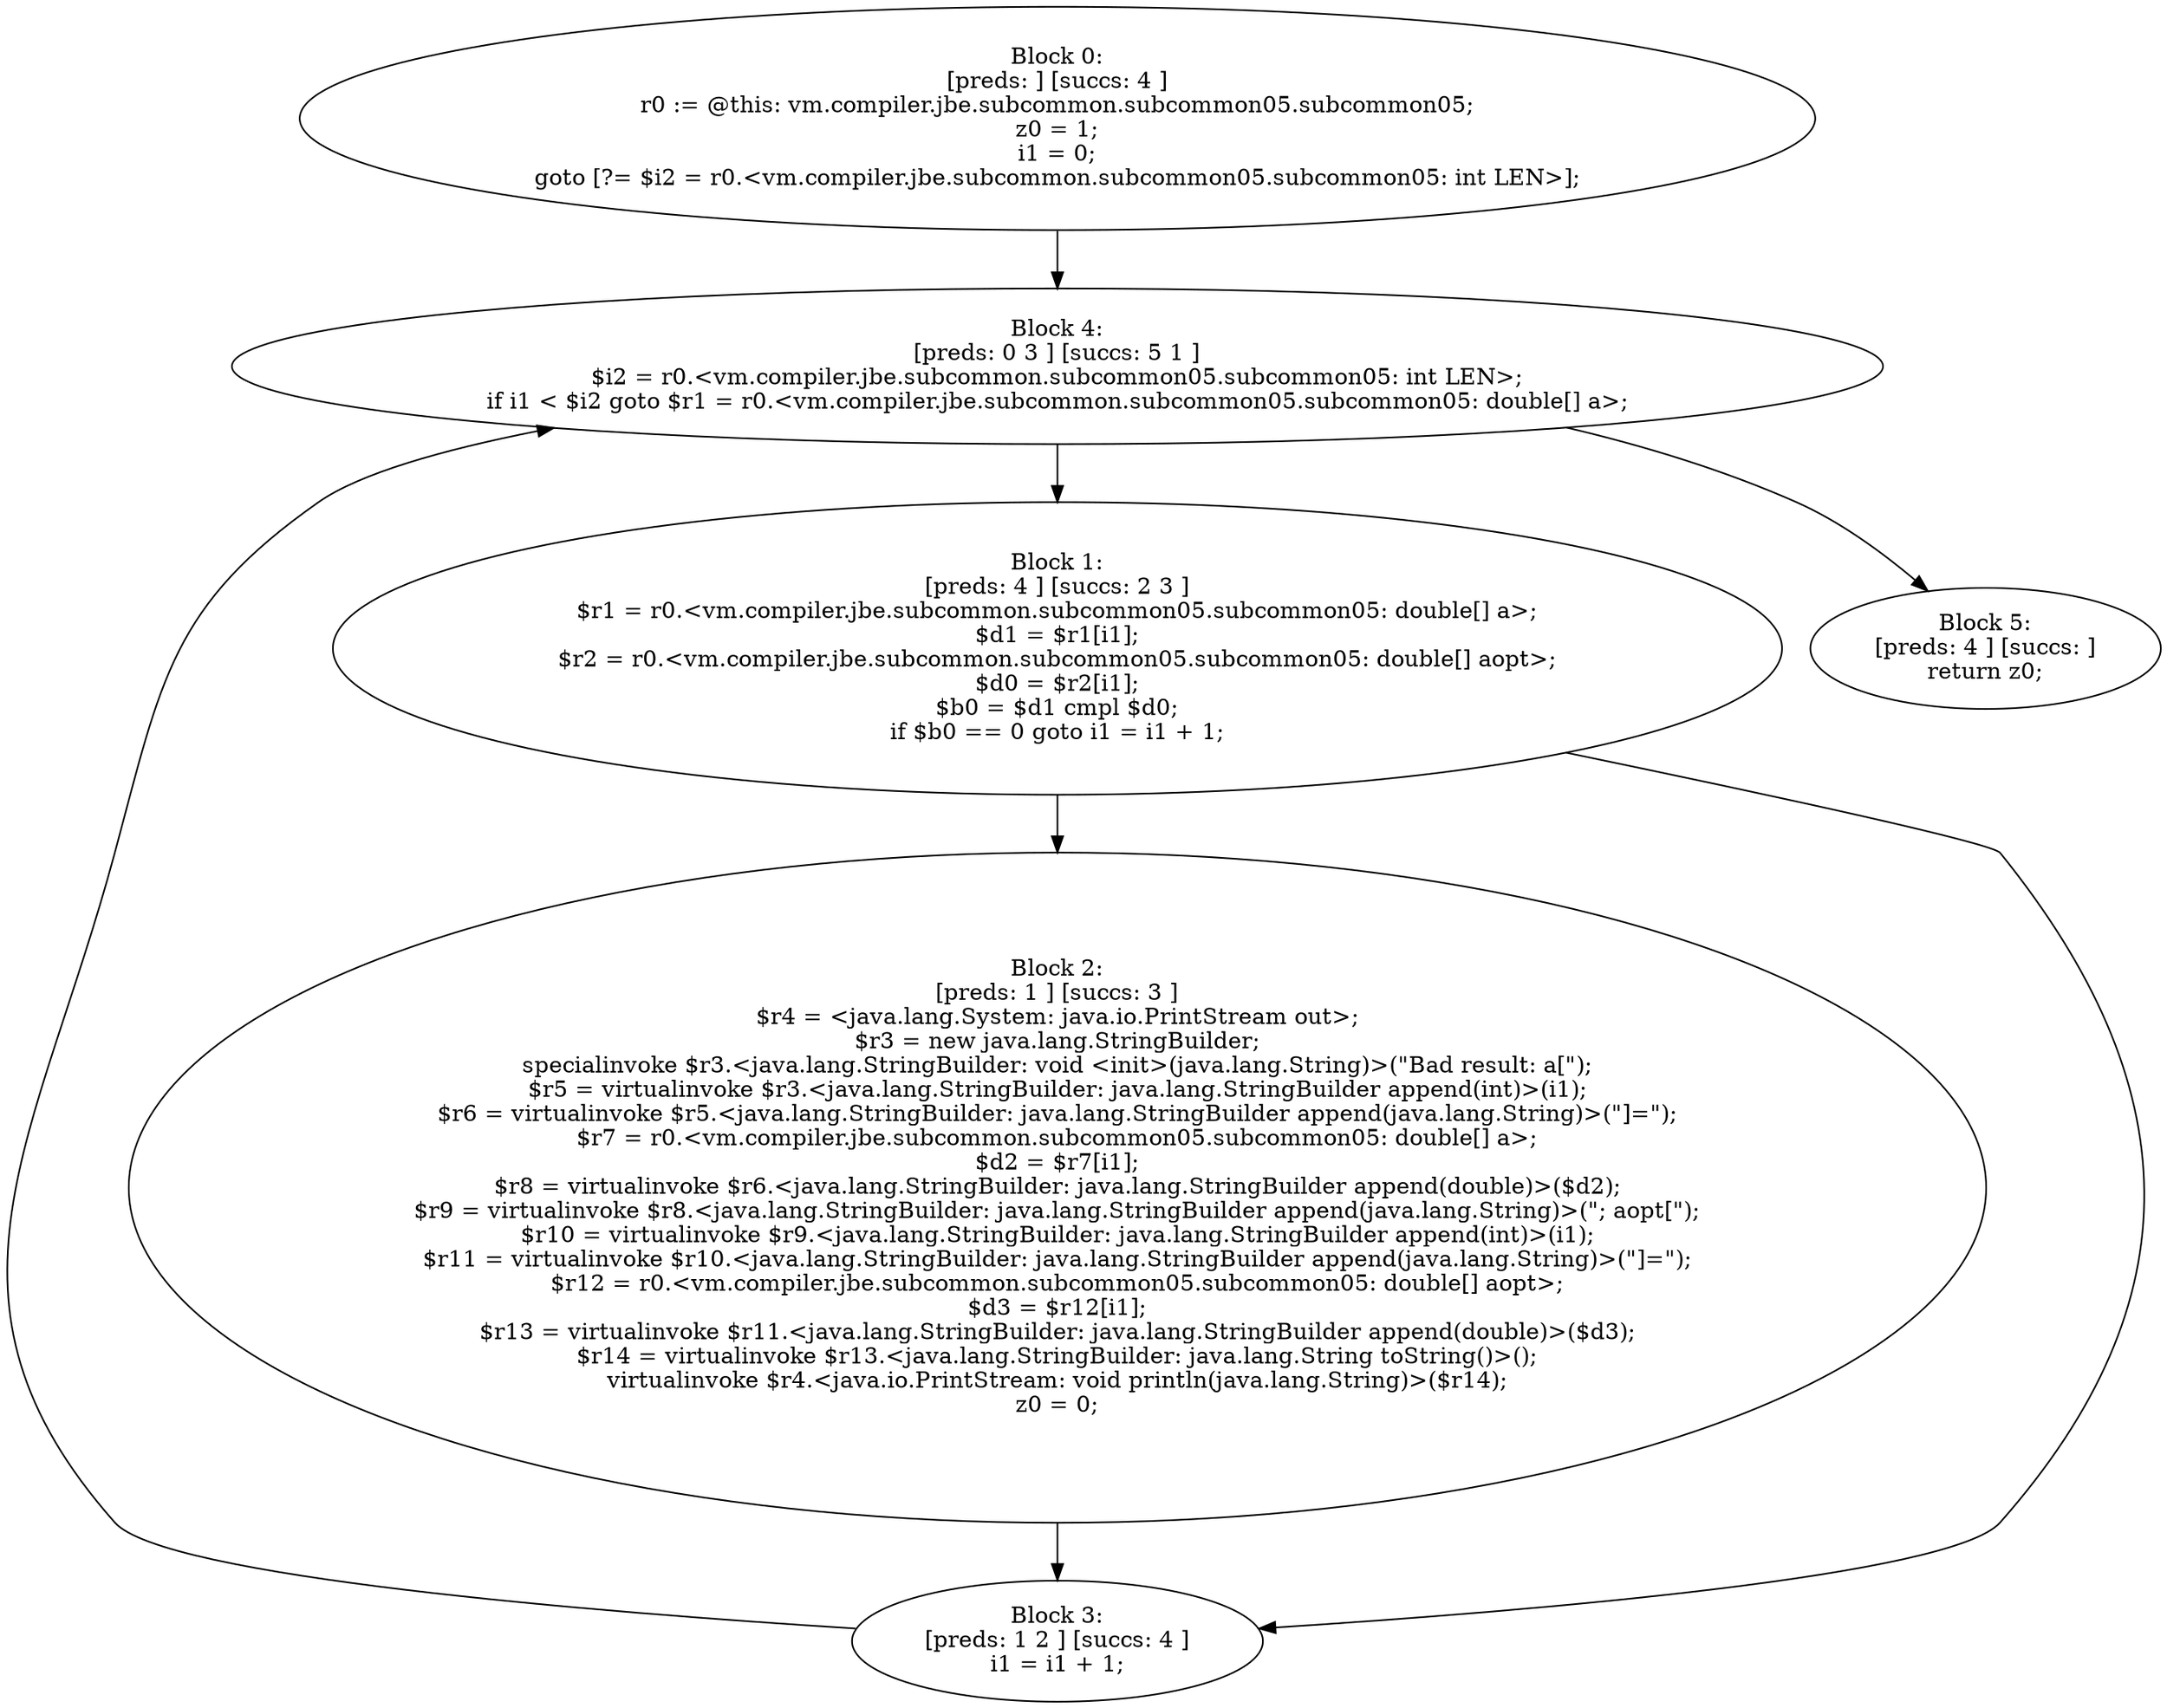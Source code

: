 digraph "unitGraph" {
    "Block 0:
[preds: ] [succs: 4 ]
r0 := @this: vm.compiler.jbe.subcommon.subcommon05.subcommon05;
z0 = 1;
i1 = 0;
goto [?= $i2 = r0.<vm.compiler.jbe.subcommon.subcommon05.subcommon05: int LEN>];
"
    "Block 1:
[preds: 4 ] [succs: 2 3 ]
$r1 = r0.<vm.compiler.jbe.subcommon.subcommon05.subcommon05: double[] a>;
$d1 = $r1[i1];
$r2 = r0.<vm.compiler.jbe.subcommon.subcommon05.subcommon05: double[] aopt>;
$d0 = $r2[i1];
$b0 = $d1 cmpl $d0;
if $b0 == 0 goto i1 = i1 + 1;
"
    "Block 2:
[preds: 1 ] [succs: 3 ]
$r4 = <java.lang.System: java.io.PrintStream out>;
$r3 = new java.lang.StringBuilder;
specialinvoke $r3.<java.lang.StringBuilder: void <init>(java.lang.String)>(\"Bad result: a[\");
$r5 = virtualinvoke $r3.<java.lang.StringBuilder: java.lang.StringBuilder append(int)>(i1);
$r6 = virtualinvoke $r5.<java.lang.StringBuilder: java.lang.StringBuilder append(java.lang.String)>(\"]=\");
$r7 = r0.<vm.compiler.jbe.subcommon.subcommon05.subcommon05: double[] a>;
$d2 = $r7[i1];
$r8 = virtualinvoke $r6.<java.lang.StringBuilder: java.lang.StringBuilder append(double)>($d2);
$r9 = virtualinvoke $r8.<java.lang.StringBuilder: java.lang.StringBuilder append(java.lang.String)>(\"; aopt[\");
$r10 = virtualinvoke $r9.<java.lang.StringBuilder: java.lang.StringBuilder append(int)>(i1);
$r11 = virtualinvoke $r10.<java.lang.StringBuilder: java.lang.StringBuilder append(java.lang.String)>(\"]=\");
$r12 = r0.<vm.compiler.jbe.subcommon.subcommon05.subcommon05: double[] aopt>;
$d3 = $r12[i1];
$r13 = virtualinvoke $r11.<java.lang.StringBuilder: java.lang.StringBuilder append(double)>($d3);
$r14 = virtualinvoke $r13.<java.lang.StringBuilder: java.lang.String toString()>();
virtualinvoke $r4.<java.io.PrintStream: void println(java.lang.String)>($r14);
z0 = 0;
"
    "Block 3:
[preds: 1 2 ] [succs: 4 ]
i1 = i1 + 1;
"
    "Block 4:
[preds: 0 3 ] [succs: 5 1 ]
$i2 = r0.<vm.compiler.jbe.subcommon.subcommon05.subcommon05: int LEN>;
if i1 < $i2 goto $r1 = r0.<vm.compiler.jbe.subcommon.subcommon05.subcommon05: double[] a>;
"
    "Block 5:
[preds: 4 ] [succs: ]
return z0;
"
    "Block 0:
[preds: ] [succs: 4 ]
r0 := @this: vm.compiler.jbe.subcommon.subcommon05.subcommon05;
z0 = 1;
i1 = 0;
goto [?= $i2 = r0.<vm.compiler.jbe.subcommon.subcommon05.subcommon05: int LEN>];
"->"Block 4:
[preds: 0 3 ] [succs: 5 1 ]
$i2 = r0.<vm.compiler.jbe.subcommon.subcommon05.subcommon05: int LEN>;
if i1 < $i2 goto $r1 = r0.<vm.compiler.jbe.subcommon.subcommon05.subcommon05: double[] a>;
";
    "Block 1:
[preds: 4 ] [succs: 2 3 ]
$r1 = r0.<vm.compiler.jbe.subcommon.subcommon05.subcommon05: double[] a>;
$d1 = $r1[i1];
$r2 = r0.<vm.compiler.jbe.subcommon.subcommon05.subcommon05: double[] aopt>;
$d0 = $r2[i1];
$b0 = $d1 cmpl $d0;
if $b0 == 0 goto i1 = i1 + 1;
"->"Block 2:
[preds: 1 ] [succs: 3 ]
$r4 = <java.lang.System: java.io.PrintStream out>;
$r3 = new java.lang.StringBuilder;
specialinvoke $r3.<java.lang.StringBuilder: void <init>(java.lang.String)>(\"Bad result: a[\");
$r5 = virtualinvoke $r3.<java.lang.StringBuilder: java.lang.StringBuilder append(int)>(i1);
$r6 = virtualinvoke $r5.<java.lang.StringBuilder: java.lang.StringBuilder append(java.lang.String)>(\"]=\");
$r7 = r0.<vm.compiler.jbe.subcommon.subcommon05.subcommon05: double[] a>;
$d2 = $r7[i1];
$r8 = virtualinvoke $r6.<java.lang.StringBuilder: java.lang.StringBuilder append(double)>($d2);
$r9 = virtualinvoke $r8.<java.lang.StringBuilder: java.lang.StringBuilder append(java.lang.String)>(\"; aopt[\");
$r10 = virtualinvoke $r9.<java.lang.StringBuilder: java.lang.StringBuilder append(int)>(i1);
$r11 = virtualinvoke $r10.<java.lang.StringBuilder: java.lang.StringBuilder append(java.lang.String)>(\"]=\");
$r12 = r0.<vm.compiler.jbe.subcommon.subcommon05.subcommon05: double[] aopt>;
$d3 = $r12[i1];
$r13 = virtualinvoke $r11.<java.lang.StringBuilder: java.lang.StringBuilder append(double)>($d3);
$r14 = virtualinvoke $r13.<java.lang.StringBuilder: java.lang.String toString()>();
virtualinvoke $r4.<java.io.PrintStream: void println(java.lang.String)>($r14);
z0 = 0;
";
    "Block 1:
[preds: 4 ] [succs: 2 3 ]
$r1 = r0.<vm.compiler.jbe.subcommon.subcommon05.subcommon05: double[] a>;
$d1 = $r1[i1];
$r2 = r0.<vm.compiler.jbe.subcommon.subcommon05.subcommon05: double[] aopt>;
$d0 = $r2[i1];
$b0 = $d1 cmpl $d0;
if $b0 == 0 goto i1 = i1 + 1;
"->"Block 3:
[preds: 1 2 ] [succs: 4 ]
i1 = i1 + 1;
";
    "Block 2:
[preds: 1 ] [succs: 3 ]
$r4 = <java.lang.System: java.io.PrintStream out>;
$r3 = new java.lang.StringBuilder;
specialinvoke $r3.<java.lang.StringBuilder: void <init>(java.lang.String)>(\"Bad result: a[\");
$r5 = virtualinvoke $r3.<java.lang.StringBuilder: java.lang.StringBuilder append(int)>(i1);
$r6 = virtualinvoke $r5.<java.lang.StringBuilder: java.lang.StringBuilder append(java.lang.String)>(\"]=\");
$r7 = r0.<vm.compiler.jbe.subcommon.subcommon05.subcommon05: double[] a>;
$d2 = $r7[i1];
$r8 = virtualinvoke $r6.<java.lang.StringBuilder: java.lang.StringBuilder append(double)>($d2);
$r9 = virtualinvoke $r8.<java.lang.StringBuilder: java.lang.StringBuilder append(java.lang.String)>(\"; aopt[\");
$r10 = virtualinvoke $r9.<java.lang.StringBuilder: java.lang.StringBuilder append(int)>(i1);
$r11 = virtualinvoke $r10.<java.lang.StringBuilder: java.lang.StringBuilder append(java.lang.String)>(\"]=\");
$r12 = r0.<vm.compiler.jbe.subcommon.subcommon05.subcommon05: double[] aopt>;
$d3 = $r12[i1];
$r13 = virtualinvoke $r11.<java.lang.StringBuilder: java.lang.StringBuilder append(double)>($d3);
$r14 = virtualinvoke $r13.<java.lang.StringBuilder: java.lang.String toString()>();
virtualinvoke $r4.<java.io.PrintStream: void println(java.lang.String)>($r14);
z0 = 0;
"->"Block 3:
[preds: 1 2 ] [succs: 4 ]
i1 = i1 + 1;
";
    "Block 3:
[preds: 1 2 ] [succs: 4 ]
i1 = i1 + 1;
"->"Block 4:
[preds: 0 3 ] [succs: 5 1 ]
$i2 = r0.<vm.compiler.jbe.subcommon.subcommon05.subcommon05: int LEN>;
if i1 < $i2 goto $r1 = r0.<vm.compiler.jbe.subcommon.subcommon05.subcommon05: double[] a>;
";
    "Block 4:
[preds: 0 3 ] [succs: 5 1 ]
$i2 = r0.<vm.compiler.jbe.subcommon.subcommon05.subcommon05: int LEN>;
if i1 < $i2 goto $r1 = r0.<vm.compiler.jbe.subcommon.subcommon05.subcommon05: double[] a>;
"->"Block 5:
[preds: 4 ] [succs: ]
return z0;
";
    "Block 4:
[preds: 0 3 ] [succs: 5 1 ]
$i2 = r0.<vm.compiler.jbe.subcommon.subcommon05.subcommon05: int LEN>;
if i1 < $i2 goto $r1 = r0.<vm.compiler.jbe.subcommon.subcommon05.subcommon05: double[] a>;
"->"Block 1:
[preds: 4 ] [succs: 2 3 ]
$r1 = r0.<vm.compiler.jbe.subcommon.subcommon05.subcommon05: double[] a>;
$d1 = $r1[i1];
$r2 = r0.<vm.compiler.jbe.subcommon.subcommon05.subcommon05: double[] aopt>;
$d0 = $r2[i1];
$b0 = $d1 cmpl $d0;
if $b0 == 0 goto i1 = i1 + 1;
";
}
